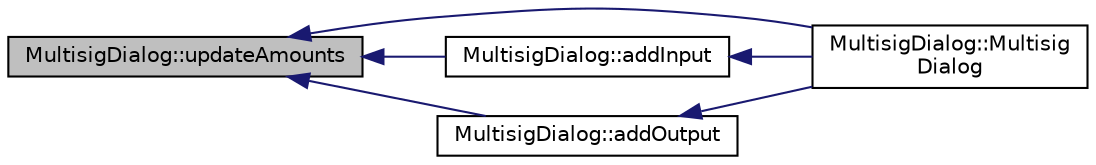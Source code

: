 digraph "MultisigDialog::updateAmounts"
{
  edge [fontname="Helvetica",fontsize="10",labelfontname="Helvetica",labelfontsize="10"];
  node [fontname="Helvetica",fontsize="10",shape=record];
  rankdir="LR";
  Node239 [label="MultisigDialog::updateAmounts",height=0.2,width=0.4,color="black", fillcolor="grey75", style="filled", fontcolor="black"];
  Node239 -> Node240 [dir="back",color="midnightblue",fontsize="10",style="solid",fontname="Helvetica"];
  Node240 [label="MultisigDialog::Multisig\lDialog",height=0.2,width=0.4,color="black", fillcolor="white", style="filled",URL="$class_multisig_dialog.html#af8ff2a9f6dc05a9468d955cb428c6474"];
  Node239 -> Node241 [dir="back",color="midnightblue",fontsize="10",style="solid",fontname="Helvetica"];
  Node241 [label="MultisigDialog::addInput",height=0.2,width=0.4,color="black", fillcolor="white", style="filled",URL="$class_multisig_dialog.html#a52e84a493f932da1e9e40b4c90d4e35a"];
  Node241 -> Node240 [dir="back",color="midnightblue",fontsize="10",style="solid",fontname="Helvetica"];
  Node239 -> Node242 [dir="back",color="midnightblue",fontsize="10",style="solid",fontname="Helvetica"];
  Node242 [label="MultisigDialog::addOutput",height=0.2,width=0.4,color="black", fillcolor="white", style="filled",URL="$class_multisig_dialog.html#a2fcffef63f71dc0178f4abdc3de2f850"];
  Node242 -> Node240 [dir="back",color="midnightblue",fontsize="10",style="solid",fontname="Helvetica"];
}
